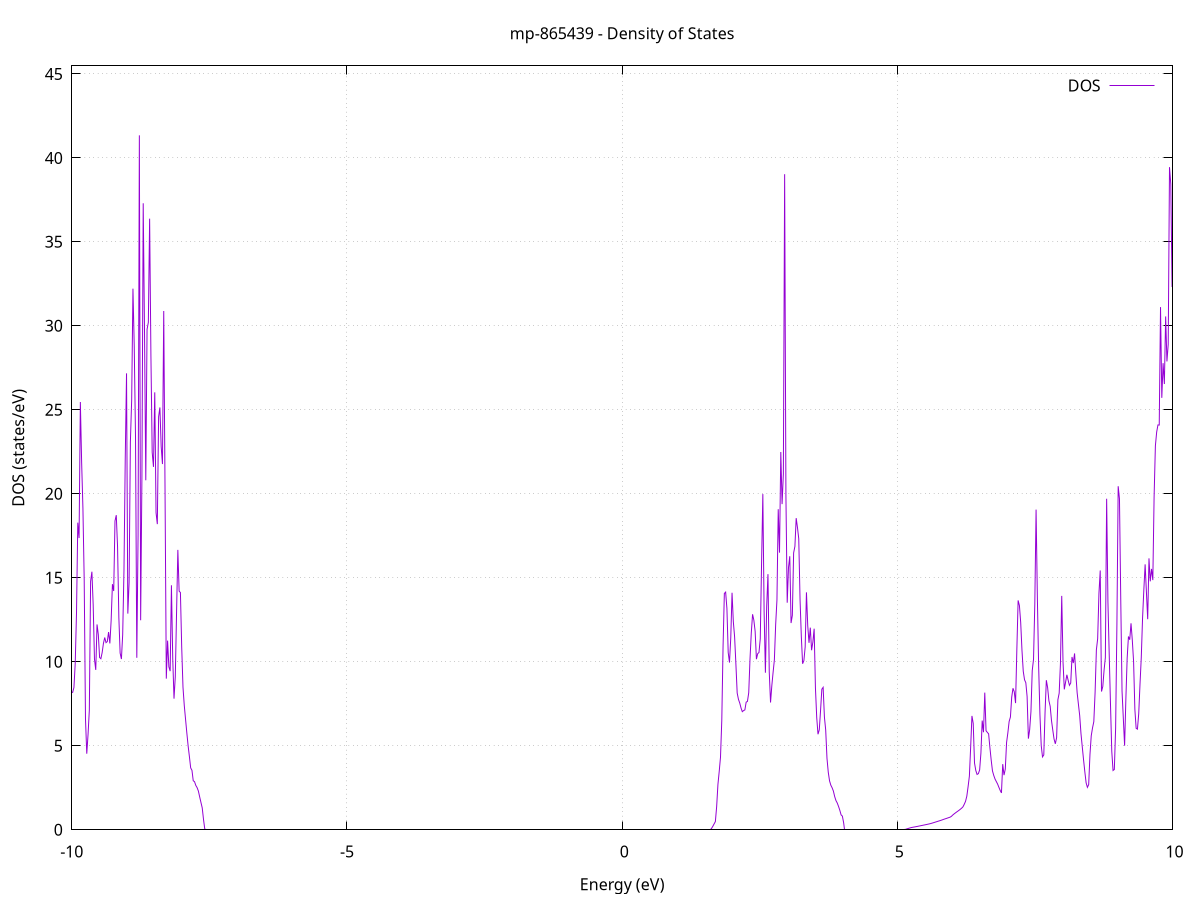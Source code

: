 set title 'mp-865439 - Density of States'
set xlabel 'Energy (eV)'
set ylabel 'DOS (states/eV)'
set grid
set xrange [-10:10]
set yrange [0:45.477]
set xzeroaxis lt -1
set terminal png size 800,600
set output 'mp-865439_dos_gnuplot.png'
plot '-' using 1:2 with lines title 'DOS'
-33.247500 0.000000
-33.224100 0.000000
-33.200800 0.000000
-33.177500 0.000000
-33.154200 0.000000
-33.130900 0.000000
-33.107600 0.000000
-33.084300 0.000000
-33.061000 0.000000
-33.037700 0.000000
-33.014400 0.000000
-32.991000 0.000000
-32.967700 0.000000
-32.944400 0.000000
-32.921100 0.000000
-32.897800 0.000000
-32.874500 0.000000
-32.851200 0.000000
-32.827900 0.000000
-32.804600 0.000000
-32.781300 0.000000
-32.758000 0.000000
-32.734600 0.000000
-32.711300 0.000000
-32.688000 0.000000
-32.664700 0.000000
-32.641400 0.000000
-32.618100 0.000000
-32.594800 0.000000
-32.571500 0.000000
-32.548200 0.000000
-32.524900 0.000000
-32.501500 0.000000
-32.478200 0.000000
-32.454900 0.000000
-32.431600 0.000000
-32.408300 0.000000
-32.385000 0.000000
-32.361700 0.000000
-32.338400 0.000000
-32.315100 0.000000
-32.291800 0.000000
-32.268400 0.000000
-32.245100 0.000000
-32.221800 0.000000
-32.198500 0.000000
-32.175200 0.000000
-32.151900 0.000000
-32.128600 0.000000
-32.105300 0.000000
-32.082000 0.000000
-32.058700 0.000000
-32.035300 0.000000
-32.012000 0.000000
-31.988700 0.000000
-31.965400 0.000000
-31.942100 0.000000
-31.918800 0.000000
-31.895500 0.000000
-31.872200 0.000000
-31.848900 0.000000
-31.825600 0.000000
-31.802200 0.000000
-31.778900 0.000000
-31.755600 0.000000
-31.732300 0.000000
-31.709000 0.000000
-31.685700 0.000000
-31.662400 0.000000
-31.639100 0.000000
-31.615800 0.000000
-31.592500 0.000000
-31.569200 0.000000
-31.545800 0.000000
-31.522500 0.000000
-31.499200 0.000000
-31.475900 0.000000
-31.452600 0.000000
-31.429300 0.000000
-31.406000 0.000000
-31.382700 0.000000
-31.359400 0.000000
-31.336100 0.000000
-31.312700 0.000000
-31.289400 0.000000
-31.266100 0.000000
-31.242800 0.000000
-31.219500 0.000000
-31.196200 0.000000
-31.172900 0.000000
-31.149600 0.000000
-31.126300 1.201400
-31.103000 6.918500
-31.079600 10.680600
-31.056300 14.673900
-31.033000 20.817900
-31.009700 24.695200
-30.986400 26.026100
-30.963100 36.760100
-30.939800 79.615600
-30.916500 98.710500
-30.893200 95.847400
-30.869900 0.000000
-30.846500 0.000000
-30.823200 0.000000
-30.799900 0.000000
-30.776600 0.000000
-30.753300 0.000000
-30.730000 0.000000
-30.706700 0.000000
-30.683400 0.000000
-30.660100 0.000000
-30.636800 0.000000
-30.613500 0.000000
-30.590100 0.000000
-30.566800 0.000000
-30.543500 0.000000
-30.520200 0.000000
-30.496900 0.000000
-30.473600 0.000000
-30.450300 0.000000
-30.427000 0.000000
-30.403700 0.000000
-30.380400 0.000000
-30.357000 0.000000
-30.333700 0.000000
-30.310400 0.000000
-30.287100 0.000000
-30.263800 0.000000
-30.240500 0.000000
-30.217200 0.000000
-30.193900 0.000000
-30.170600 0.000000
-30.147300 0.000000
-30.123900 0.000000
-30.100600 0.000000
-30.077300 0.000000
-30.054000 0.000000
-30.030700 0.000000
-30.007400 0.000000
-29.984100 0.000000
-29.960800 0.000000
-29.937500 0.000000
-29.914200 0.000000
-29.890800 0.000000
-29.867500 0.000000
-29.844200 0.000000
-29.820900 0.000000
-29.797600 0.000000
-29.774300 0.000000
-29.751000 0.000000
-29.727700 0.000000
-29.704400 0.000000
-29.681100 0.000000
-29.657800 0.000000
-29.634400 0.000000
-29.611100 0.000000
-29.587800 0.000000
-29.564500 0.000000
-29.541200 0.000000
-29.517900 0.000000
-29.494600 0.000000
-29.471300 0.000000
-29.448000 0.000000
-29.424700 0.000000
-29.401300 0.000000
-29.378000 0.000000
-29.354700 0.000000
-29.331400 0.000000
-29.308100 0.000000
-29.284800 0.000000
-29.261500 0.000000
-29.238200 0.000000
-29.214900 0.000000
-29.191600 0.000000
-29.168200 0.000000
-29.144900 0.000000
-29.121600 0.000000
-29.098300 0.000000
-29.075000 0.000000
-29.051700 0.000000
-29.028400 0.000000
-29.005100 0.000000
-28.981800 0.000000
-28.958500 0.000000
-28.935100 0.000000
-28.911800 0.000000
-28.888500 0.000000
-28.865200 0.000000
-28.841900 0.000000
-28.818600 0.000000
-28.795300 0.000000
-28.772000 0.000000
-28.748700 0.000000
-28.725400 0.000000
-28.702000 0.000000
-28.678700 0.000000
-28.655400 0.000000
-28.632100 0.000000
-28.608800 0.000000
-28.585500 0.000000
-28.562200 0.000000
-28.538900 0.000000
-28.515600 0.000000
-28.492300 0.000000
-28.469000 0.000000
-28.445600 0.000000
-28.422300 0.000000
-28.399000 0.000000
-28.375700 0.000000
-28.352400 0.000000
-28.329100 0.000000
-28.305800 0.000000
-28.282500 0.000000
-28.259200 0.000000
-28.235900 0.000000
-28.212500 0.000000
-28.189200 0.000000
-28.165900 0.000000
-28.142600 0.000000
-28.119300 0.000000
-28.096000 0.000000
-28.072700 0.000000
-28.049400 0.000000
-28.026100 0.000000
-28.002800 0.000000
-27.979400 0.000000
-27.956100 0.000000
-27.932800 0.000000
-27.909500 0.000000
-27.886200 0.000000
-27.862900 0.000000
-27.839600 0.000000
-27.816300 0.000000
-27.793000 0.000000
-27.769700 0.000000
-27.746300 0.000000
-27.723000 0.000000
-27.699700 0.000000
-27.676400 0.000000
-27.653100 0.000000
-27.629800 0.000000
-27.606500 0.000000
-27.583200 0.000000
-27.559900 0.000000
-27.536600 0.000000
-27.513300 0.000000
-27.489900 0.000000
-27.466600 0.000000
-27.443300 0.000000
-27.420000 0.000000
-27.396700 0.000000
-27.373400 0.000000
-27.350100 0.000000
-27.326800 0.000000
-27.303500 0.000000
-27.280200 0.000000
-27.256800 0.000000
-27.233500 0.000000
-27.210200 0.000000
-27.186900 0.000000
-27.163600 0.000000
-27.140300 0.000000
-27.117000 0.000000
-27.093700 0.000000
-27.070400 0.000000
-27.047100 0.000000
-27.023700 0.000000
-27.000400 0.000000
-26.977100 0.000000
-26.953800 0.000000
-26.930500 0.000000
-26.907200 0.000000
-26.883900 0.000000
-26.860600 0.000000
-26.837300 0.000000
-26.814000 0.000000
-26.790600 0.000000
-26.767300 0.000000
-26.744000 0.000000
-26.720700 0.000000
-26.697400 0.000000
-26.674100 0.000000
-26.650800 0.000000
-26.627500 0.000000
-26.604200 0.000000
-26.580900 0.000000
-26.557500 0.000000
-26.534200 0.000000
-26.510900 0.000000
-26.487600 0.000000
-26.464300 0.000000
-26.441000 0.000000
-26.417700 0.000000
-26.394400 0.000000
-26.371100 0.000000
-26.347800 0.000000
-26.324500 0.000000
-26.301100 0.000000
-26.277800 0.000000
-26.254500 0.000000
-26.231200 0.000000
-26.207900 0.000000
-26.184600 0.000000
-26.161300 0.000000
-26.138000 0.000000
-26.114700 0.000000
-26.091400 0.000000
-26.068000 0.000000
-26.044700 0.000000
-26.021400 0.000000
-25.998100 0.000000
-25.974800 0.000000
-25.951500 0.000000
-25.928200 0.000000
-25.904900 0.000000
-25.881600 0.000000
-25.858300 0.000000
-25.834900 0.000000
-25.811600 0.000000
-25.788300 0.000000
-25.765000 0.000000
-25.741700 0.000000
-25.718400 0.000000
-25.695100 0.000000
-25.671800 0.000000
-25.648500 0.000000
-25.625200 0.000000
-25.601800 0.000000
-25.578500 0.000000
-25.555200 0.000000
-25.531900 0.000000
-25.508600 0.000000
-25.485300 0.000000
-25.462000 0.000000
-25.438700 0.000000
-25.415400 0.000000
-25.392100 0.000000
-25.368800 0.000000
-25.345400 0.000000
-25.322100 0.000000
-25.298800 0.000000
-25.275500 0.000000
-25.252200 0.000000
-25.228900 0.000000
-25.205600 0.000000
-25.182300 0.000000
-25.159000 0.000000
-25.135700 0.000000
-25.112300 0.000000
-25.089000 0.000000
-25.065700 0.000000
-25.042400 0.000000
-25.019100 0.000000
-24.995800 0.000000
-24.972500 0.000000
-24.949200 0.000000
-24.925900 0.000000
-24.902600 0.000000
-24.879200 0.000000
-24.855900 0.000000
-24.832600 0.000000
-24.809300 0.000000
-24.786000 0.000000
-24.762700 0.000000
-24.739400 0.000000
-24.716100 0.000000
-24.692800 0.000000
-24.669500 0.000000
-24.646100 0.000000
-24.622800 0.000000
-24.599500 0.000000
-24.576200 0.000000
-24.552900 0.000000
-24.529600 0.000000
-24.506300 0.000000
-24.483000 0.000000
-24.459700 0.000000
-24.436400 0.000000
-24.413100 0.000000
-24.389700 0.000000
-24.366400 0.000000
-24.343100 0.000000
-24.319800 0.000000
-24.296500 0.000000
-24.273200 0.000000
-24.249900 0.000000
-24.226600 0.000000
-24.203300 0.000000
-24.180000 0.000000
-24.156600 0.000000
-24.133300 0.000000
-24.110000 0.000000
-24.086700 0.000000
-24.063400 0.000000
-24.040100 0.000000
-24.016800 0.000000
-23.993500 0.000000
-23.970200 0.000000
-23.946900 0.000000
-23.923500 0.000000
-23.900200 0.000000
-23.876900 0.000000
-23.853600 0.000000
-23.830300 0.000000
-23.807000 0.000000
-23.783700 0.000000
-23.760400 0.000000
-23.737100 0.000000
-23.713800 0.000000
-23.690400 0.000000
-23.667100 0.000000
-23.643800 0.000000
-23.620500 0.000000
-23.597200 0.000000
-23.573900 0.000000
-23.550600 0.000000
-23.527300 0.000000
-23.504000 0.000000
-23.480700 0.000000
-23.457300 0.000000
-23.434000 0.000000
-23.410700 0.000000
-23.387400 0.000000
-23.364100 0.000000
-23.340800 0.000000
-23.317500 0.000000
-23.294200 0.000000
-23.270900 0.000000
-23.247600 0.000000
-23.224300 0.000000
-23.200900 0.000000
-23.177600 0.000000
-23.154300 0.000000
-23.131000 0.000000
-23.107700 0.000000
-23.084400 0.000000
-23.061100 0.000000
-23.037800 0.000000
-23.014500 0.000000
-22.991200 0.000000
-22.967800 0.000000
-22.944500 0.000000
-22.921200 0.000000
-22.897900 0.000000
-22.874600 0.000000
-22.851300 0.000000
-22.828000 0.000000
-22.804700 0.000000
-22.781400 0.000000
-22.758100 0.000000
-22.734700 0.000000
-22.711400 0.000000
-22.688100 0.000000
-22.664800 0.000000
-22.641500 0.000000
-22.618200 0.000000
-22.594900 0.000000
-22.571600 0.000000
-22.548300 0.000000
-22.525000 0.000000
-22.501600 0.000000
-22.478300 0.000000
-22.455000 0.000000
-22.431700 0.000000
-22.408400 0.000000
-22.385100 0.000000
-22.361800 0.000000
-22.338500 0.000000
-22.315200 0.000000
-22.291900 0.000000
-22.268600 0.000000
-22.245200 0.000000
-22.221900 0.000000
-22.198600 0.000000
-22.175300 0.000000
-22.152000 0.000000
-22.128700 0.000000
-22.105400 0.000000
-22.082100 0.000000
-22.058800 0.000000
-22.035500 0.000000
-22.012100 0.000000
-21.988800 0.000000
-21.965500 0.000000
-21.942200 0.000000
-21.918900 0.000000
-21.895600 0.000000
-21.872300 0.000000
-21.849000 0.000000
-21.825700 0.000000
-21.802400 0.000000
-21.779000 0.000000
-21.755700 0.000000
-21.732400 0.000000
-21.709100 0.000000
-21.685800 0.000000
-21.662500 0.000000
-21.639200 0.000000
-21.615900 0.000000
-21.592600 0.000000
-21.569300 0.000000
-21.545900 0.000000
-21.522600 0.000000
-21.499300 0.000000
-21.476000 0.000000
-21.452700 0.000000
-21.429400 0.000000
-21.406100 0.000000
-21.382800 0.000000
-21.359500 0.000000
-21.336200 0.000000
-21.312800 0.000000
-21.289500 0.000000
-21.266200 0.000000
-21.242900 0.000000
-21.219600 0.000000
-21.196300 0.000000
-21.173000 0.000000
-21.149700 0.000000
-21.126400 0.000000
-21.103100 0.000000
-21.079800 0.000000
-21.056400 0.000000
-21.033100 0.000000
-21.009800 0.000000
-20.986500 0.000000
-20.963200 0.000000
-20.939900 0.000000
-20.916600 0.000000
-20.893300 0.000000
-20.870000 0.000000
-20.846700 0.000000
-20.823300 0.000000
-20.800000 0.000000
-20.776700 0.000000
-20.753400 0.000000
-20.730100 0.000000
-20.706800 0.000000
-20.683500 0.000000
-20.660200 0.000000
-20.636900 0.000000
-20.613600 0.000000
-20.590200 0.000000
-20.566900 0.000000
-20.543600 0.000000
-20.520300 0.000000
-20.497000 0.000000
-20.473700 0.000000
-20.450400 0.000000
-20.427100 0.000000
-20.403800 0.000000
-20.380500 0.000000
-20.357100 0.000000
-20.333800 0.000000
-20.310500 0.000000
-20.287200 0.000000
-20.263900 0.000000
-20.240600 0.000000
-20.217300 0.000000
-20.194000 0.000000
-20.170700 0.000000
-20.147400 0.000000
-20.124100 0.000000
-20.100700 0.000000
-20.077400 0.000000
-20.054100 0.000000
-20.030800 0.000000
-20.007500 0.000000
-19.984200 0.000000
-19.960900 0.000000
-19.937600 0.000000
-19.914300 0.000000
-19.891000 0.000000
-19.867600 0.000000
-19.844300 0.000000
-19.821000 0.000000
-19.797700 0.000000
-19.774400 0.000000
-19.751100 0.000000
-19.727800 0.000000
-19.704500 0.000000
-19.681200 0.000000
-19.657900 0.000000
-19.634500 0.000000
-19.611200 0.000000
-19.587900 0.000000
-19.564600 0.000000
-19.541300 0.000000
-19.518000 0.000000
-19.494700 0.000000
-19.471400 0.000000
-19.448100 0.000000
-19.424800 0.000000
-19.401400 0.000000
-19.378100 0.000000
-19.354800 0.000000
-19.331500 0.000000
-19.308200 0.000000
-19.284900 0.000000
-19.261600 0.000000
-19.238300 0.000000
-19.215000 0.000000
-19.191700 0.000000
-19.168400 0.000000
-19.145000 0.000000
-19.121700 0.000000
-19.098400 0.000000
-19.075100 0.000000
-19.051800 0.000000
-19.028500 0.000000
-19.005200 0.000000
-18.981900 0.000000
-18.958600 0.000000
-18.935300 0.000000
-18.911900 0.000000
-18.888600 0.000000
-18.865300 0.000000
-18.842000 0.000000
-18.818700 0.000000
-18.795400 0.000000
-18.772100 0.000000
-18.748800 0.000000
-18.725500 0.000000
-18.702200 0.000000
-18.678800 0.000000
-18.655500 0.000000
-18.632200 0.000000
-18.608900 0.000000
-18.585600 0.000000
-18.562300 0.000000
-18.539000 0.000000
-18.515700 0.000000
-18.492400 0.000000
-18.469100 0.000000
-18.445700 0.000000
-18.422400 0.000000
-18.399100 0.000000
-18.375800 0.000000
-18.352500 0.000000
-18.329200 0.000000
-18.305900 0.000000
-18.282600 0.000000
-18.259300 0.000000
-18.236000 0.000000
-18.212600 0.000000
-18.189300 0.000000
-18.166000 0.000000
-18.142700 0.000000
-18.119400 0.000000
-18.096100 0.000000
-18.072800 0.000000
-18.049500 0.000000
-18.026200 0.000000
-18.002900 0.000000
-17.979600 0.000000
-17.956200 0.000000
-17.932900 0.000000
-17.909600 0.000000
-17.886300 0.000000
-17.863000 0.000000
-17.839700 0.000000
-17.816400 0.000000
-17.793100 0.000000
-17.769800 0.000000
-17.746500 0.000000
-17.723100 0.000000
-17.699800 0.000000
-17.676500 0.000000
-17.653200 0.000000
-17.629900 0.000000
-17.606600 0.000000
-17.583300 0.000000
-17.560000 0.000000
-17.536700 0.000000
-17.513400 0.000000
-17.490000 0.000000
-17.466700 0.000000
-17.443400 0.000000
-17.420100 0.000000
-17.396800 0.000000
-17.373500 0.000000
-17.350200 0.000000
-17.326900 0.000000
-17.303600 0.000000
-17.280300 0.000000
-17.256900 0.000000
-17.233600 0.000000
-17.210300 0.000000
-17.187000 0.000000
-17.163700 0.000000
-17.140400 0.000000
-17.117100 0.000000
-17.093800 0.000000
-17.070500 0.000000
-17.047200 0.000000
-17.023900 0.000000
-17.000500 0.000000
-16.977200 0.000000
-16.953900 0.000000
-16.930600 0.000000
-16.907300 0.000000
-16.884000 0.000000
-16.860700 0.000000
-16.837400 0.000000
-16.814100 0.000000
-16.790800 0.000000
-16.767400 0.000000
-16.744100 0.000000
-16.720800 0.000000
-16.697500 0.000000
-16.674200 0.000000
-16.650900 0.000000
-16.627600 0.000000
-16.604300 0.000000
-16.581000 0.000000
-16.557700 0.000000
-16.534300 0.000000
-16.511000 0.000000
-16.487700 0.000000
-16.464400 0.000000
-16.441100 0.000000
-16.417800 0.000000
-16.394500 0.000000
-16.371200 0.000000
-16.347900 0.000000
-16.324600 0.000000
-16.301200 0.000000
-16.277900 0.000000
-16.254600 0.000000
-16.231300 0.000000
-16.208000 0.000000
-16.184700 0.000000
-16.161400 0.000000
-16.138100 0.000000
-16.114800 0.000000
-16.091500 0.000000
-16.068200 0.000000
-16.044800 0.000000
-16.021500 0.000000
-15.998200 0.000000
-15.974900 0.000000
-15.951600 0.000000
-15.928300 0.000000
-15.905000 0.000000
-15.881700 0.000000
-15.858400 0.000000
-15.835100 0.000000
-15.811700 0.000000
-15.788400 0.000000
-15.765100 0.000000
-15.741800 0.000000
-15.718500 0.000000
-15.695200 0.000000
-15.671900 0.000000
-15.648600 0.000000
-15.625300 0.000000
-15.602000 0.000000
-15.578600 0.000000
-15.555300 0.000000
-15.532000 0.000000
-15.508700 0.000000
-15.485400 0.000000
-15.462100 0.000000
-15.438800 0.000000
-15.415500 0.000000
-15.392200 0.000000
-15.368900 0.000000
-15.345500 0.000000
-15.322200 0.000000
-15.298900 0.000000
-15.275600 0.000000
-15.252300 0.000000
-15.229000 0.000000
-15.205700 0.000000
-15.182400 0.000000
-15.159100 0.000000
-15.135800 0.000000
-15.112400 0.000000
-15.089100 0.000000
-15.065800 0.000000
-15.042500 0.000000
-15.019200 0.000000
-14.995900 0.000000
-14.972600 0.000000
-14.949300 0.000000
-14.926000 0.000000
-14.902700 0.000000
-14.879400 0.000000
-14.856000 0.000000
-14.832700 0.000000
-14.809400 0.000000
-14.786100 0.000000
-14.762800 0.000000
-14.739500 0.000000
-14.716200 0.000000
-14.692900 0.000000
-14.669600 0.000000
-14.646300 0.000000
-14.622900 0.000000
-14.599600 0.000000
-14.576300 0.000000
-14.553000 0.000000
-14.529700 0.000000
-14.506400 0.000000
-14.483100 0.000000
-14.459800 0.000000
-14.436500 0.000000
-14.413200 0.000000
-14.389800 0.000000
-14.366500 0.000000
-14.343200 0.000000
-14.319900 0.000000
-14.296600 0.000000
-14.273300 0.000000
-14.250000 0.000000
-14.226700 0.000000
-14.203400 0.000000
-14.180100 0.000000
-14.156700 0.000000
-14.133400 0.000000
-14.110100 0.000000
-14.086800 0.000000
-14.063500 0.000000
-14.040200 0.000000
-14.016900 0.000000
-13.993600 0.000000
-13.970300 0.000000
-13.947000 0.000000
-13.923700 0.000000
-13.900300 0.000000
-13.877000 0.000000
-13.853700 0.000000
-13.830400 0.000000
-13.807100 0.000000
-13.783800 0.000000
-13.760500 0.000000
-13.737200 0.000000
-13.713900 0.000000
-13.690600 0.000000
-13.667200 0.000000
-13.643900 0.000000
-13.620600 0.000000
-13.597300 0.000000
-13.574000 0.000000
-13.550700 0.000000
-13.527400 0.000000
-13.504100 0.000000
-13.480800 0.000000
-13.457500 0.000000
-13.434100 0.000000
-13.410800 0.000000
-13.387500 0.000000
-13.364200 0.000000
-13.340900 0.000000
-13.317600 0.000000
-13.294300 0.000000
-13.271000 0.000000
-13.247700 0.000000
-13.224400 0.000000
-13.201000 0.000000
-13.177700 0.000000
-13.154400 0.000000
-13.131100 0.000000
-13.107800 0.000000
-13.084500 0.000000
-13.061200 0.000000
-13.037900 0.000000
-13.014600 0.027600
-12.991300 1.057000
-12.967900 1.525800
-12.944600 2.022100
-12.921300 2.496300
-12.898000 2.927800
-12.874700 3.363200
-12.851400 3.927100
-12.828100 4.604000
-12.804800 6.208600
-12.781500 7.577300
-12.758200 7.260400
-12.734900 6.792500
-12.711500 6.864000
-12.688200 8.454400
-12.664900 10.018500
-12.641600 11.125400
-12.618300 10.354000
-12.595000 10.198200
-12.571700 10.438400
-12.548400 9.880000
-12.525100 13.487200
-12.501800 15.261500
-12.478400 7.449700
-12.455100 5.591600
-12.431800 7.596000
-12.408500 13.908200
-12.385200 13.249400
-12.361900 11.409600
-12.338600 9.879300
-12.315300 9.025400
-12.292000 8.146100
-12.268700 8.751300
-12.245300 7.109700
-12.222000 6.472000
-12.198700 6.127500
-12.175400 5.946700
-12.152100 6.068100
-12.128800 4.233000
-12.105500 4.156000
-12.082200 4.125300
-12.058900 4.372100
-12.035600 3.808500
-12.012200 3.455900
-11.988900 3.245100
-11.965600 3.259300
-11.942300 2.684500
-11.919000 2.514100
-11.895700 2.384500
-11.872400 2.234800
-11.849100 2.064800
-11.825800 1.902700
-11.802500 1.769400
-11.779200 1.648500
-11.755800 1.532900
-11.732500 1.413600
-11.709200 1.295000
-11.685900 1.178700
-11.662600 1.064700
-11.639300 0.953000
-11.616000 1.049700
-11.592700 0.844600
-11.569400 0.470800
-11.546100 0.138700
-11.522700 0.000000
-11.499400 0.000000
-11.476100 0.000000
-11.452800 0.000000
-11.429500 0.000000
-11.406200 0.000000
-11.382900 0.000000
-11.359600 0.000000
-11.336300 0.000000
-11.313000 0.000000
-11.289600 0.000000
-11.266300 0.000000
-11.243000 0.000000
-11.219700 0.000000
-11.196400 0.000000
-11.173100 0.000000
-11.149800 0.000000
-11.126500 0.000000
-11.103200 0.000000
-11.079900 0.000000
-11.056500 0.000000
-11.033200 0.000000
-11.009900 0.000000
-10.986600 0.000000
-10.963300 0.000000
-10.940000 0.000000
-10.916700 0.000000
-10.893400 0.000000
-10.870100 0.000000
-10.846800 0.000000
-10.823500 0.000000
-10.800100 0.000000
-10.776800 0.000000
-10.753500 0.000000
-10.730200 0.000000
-10.706900 0.000000
-10.683600 0.000000
-10.660300 0.000000
-10.637000 0.000000
-10.613700 0.000000
-10.590400 0.000000
-10.567000 0.000000
-10.543700 0.000000
-10.520400 0.000000
-10.497100 0.000000
-10.473800 0.000000
-10.450500 0.000000
-10.427200 0.000000
-10.403900 0.000000
-10.380600 0.000000
-10.357300 0.000000
-10.333900 0.000000
-10.310600 0.000000
-10.287300 0.000000
-10.264000 0.000000
-10.240700 0.000000
-10.217400 0.000000
-10.194100 0.000000
-10.170800 0.000000
-10.147500 0.000000
-10.124200 0.000000
-10.100800 0.364700
-10.077500 1.457000
-10.054200 3.530900
-10.030900 5.988400
-10.007600 8.203500
-9.984300 8.175600
-9.961000 8.471500
-9.937700 9.901800
-9.914400 12.898200
-9.891100 18.283800
-9.867700 17.367400
-9.844400 25.466900
-9.821100 21.866800
-9.797800 19.140300
-9.774500 14.872800
-9.751200 6.594300
-9.727900 4.530000
-9.704600 5.675100
-9.681300 7.123500
-9.658000 14.787800
-9.634700 15.362900
-9.611300 13.395800
-9.588000 10.164300
-9.564700 9.517200
-9.541400 12.224100
-9.518100 11.618300
-9.494800 10.255400
-9.471500 10.183300
-9.448200 10.552800
-9.424900 11.097800
-9.401600 11.445100
-9.378200 11.140200
-9.354900 11.203500
-9.331600 11.772000
-9.308300 11.092700
-9.285000 12.460000
-9.261700 14.621900
-9.238400 14.214600
-9.215100 18.384800
-9.191800 18.729600
-9.168500 16.852800
-9.145100 12.652300
-9.121800 10.521300
-9.098500 10.163600
-9.075200 11.613400
-9.051900 15.431700
-9.028600 22.120700
-9.005300 27.171800
-8.982000 12.868300
-8.958700 14.729700
-8.935400 23.082400
-8.912000 25.593200
-8.888700 32.215000
-8.865400 28.806500
-8.842100 23.359700
-8.818800 10.238200
-8.795500 17.556400
-8.772200 41.342400
-8.748900 12.473800
-8.725600 21.059100
-8.702300 37.297800
-8.679000 29.796500
-8.655600 20.806200
-8.632300 29.796100
-8.609000 30.204300
-8.585700 36.382400
-8.562400 28.249900
-8.539100 22.466600
-8.515800 21.604400
-8.492500 26.041300
-8.469200 18.877600
-8.445900 18.196200
-8.422500 24.589600
-8.399200 25.141200
-8.375900 22.813100
-8.352600 21.773500
-8.329300 30.882000
-8.306000 20.343700
-8.282700 8.996600
-8.259400 11.259300
-8.236100 9.702800
-8.212800 9.445100
-8.189400 14.554300
-8.166100 10.227900
-8.142800 7.804700
-8.119500 9.107800
-8.096200 12.951500
-8.072900 16.661300
-8.049600 14.205900
-8.026300 14.125400
-8.003000 10.882100
-7.979700 8.488900
-7.956300 7.403600
-7.933000 6.577300
-7.909700 5.766500
-7.886400 4.999500
-7.863100 4.360600
-7.839800 3.684900
-7.816500 3.539000
-7.793200 2.918800
-7.769900 2.863600
-7.746600 2.641300
-7.723300 2.509700
-7.699900 2.306400
-7.676600 1.959800
-7.653300 1.629400
-7.630000 1.301600
-7.606700 0.616900
-7.583400 0.032600
-7.560100 0.000000
-7.536800 0.000000
-7.513500 0.000000
-7.490200 0.000000
-7.466800 0.000000
-7.443500 0.000000
-7.420200 0.000000
-7.396900 0.000000
-7.373600 0.000000
-7.350300 0.000000
-7.327000 0.000000
-7.303700 0.000000
-7.280400 0.000000
-7.257100 0.000000
-7.233700 0.000000
-7.210400 0.000000
-7.187100 0.000000
-7.163800 0.000000
-7.140500 0.000000
-7.117200 0.000000
-7.093900 0.000000
-7.070600 0.000000
-7.047300 0.000000
-7.024000 0.000000
-7.000600 0.000000
-6.977300 0.000000
-6.954000 0.000000
-6.930700 0.000000
-6.907400 0.000000
-6.884100 0.000000
-6.860800 0.000000
-6.837500 0.000000
-6.814200 0.000000
-6.790900 0.000000
-6.767500 0.000000
-6.744200 0.000000
-6.720900 0.000000
-6.697600 0.000000
-6.674300 0.000000
-6.651000 0.000000
-6.627700 0.000000
-6.604400 0.000000
-6.581100 0.000000
-6.557800 0.000000
-6.534500 0.000000
-6.511100 0.000000
-6.487800 0.000000
-6.464500 0.000000
-6.441200 0.000000
-6.417900 0.000000
-6.394600 0.000000
-6.371300 0.000000
-6.348000 0.000000
-6.324700 0.000000
-6.301400 0.000000
-6.278000 0.000000
-6.254700 0.000000
-6.231400 0.000000
-6.208100 0.000000
-6.184800 0.000000
-6.161500 0.000000
-6.138200 0.000000
-6.114900 0.000000
-6.091600 0.000000
-6.068300 0.000000
-6.044900 0.000000
-6.021600 0.000000
-5.998300 0.000000
-5.975000 0.000000
-5.951700 0.000000
-5.928400 0.000000
-5.905100 0.000000
-5.881800 0.000000
-5.858500 0.000000
-5.835200 0.000000
-5.811800 0.000000
-5.788500 0.000000
-5.765200 0.000000
-5.741900 0.000000
-5.718600 0.000000
-5.695300 0.000000
-5.672000 0.000000
-5.648700 0.000000
-5.625400 0.000000
-5.602100 0.000000
-5.578800 0.000000
-5.555400 0.000000
-5.532100 0.000000
-5.508800 0.000000
-5.485500 0.000000
-5.462200 0.000000
-5.438900 0.000000
-5.415600 0.000000
-5.392300 0.000000
-5.369000 0.000000
-5.345700 0.000000
-5.322300 0.000000
-5.299000 0.000000
-5.275700 0.000000
-5.252400 0.000000
-5.229100 0.000000
-5.205800 0.000000
-5.182500 0.000000
-5.159200 0.000000
-5.135900 0.000000
-5.112600 0.000000
-5.089200 0.000000
-5.065900 0.000000
-5.042600 0.000000
-5.019300 0.000000
-4.996000 0.000000
-4.972700 0.000000
-4.949400 0.000000
-4.926100 0.000000
-4.902800 0.000000
-4.879500 0.000000
-4.856100 0.000000
-4.832800 0.000000
-4.809500 0.000000
-4.786200 0.000000
-4.762900 0.000000
-4.739600 0.000000
-4.716300 0.000000
-4.693000 0.000000
-4.669700 0.000000
-4.646400 0.000000
-4.623000 0.000000
-4.599700 0.000000
-4.576400 0.000000
-4.553100 0.000000
-4.529800 0.000000
-4.506500 0.000000
-4.483200 0.000000
-4.459900 0.000000
-4.436600 0.000000
-4.413300 0.000000
-4.390000 0.000000
-4.366600 0.000000
-4.343300 0.000000
-4.320000 0.000000
-4.296700 0.000000
-4.273400 0.000000
-4.250100 0.000000
-4.226800 0.000000
-4.203500 0.000000
-4.180200 0.000000
-4.156900 0.000000
-4.133500 0.000000
-4.110200 0.000000
-4.086900 0.000000
-4.063600 0.000000
-4.040300 0.000000
-4.017000 0.000000
-3.993700 0.000000
-3.970400 0.000000
-3.947100 0.000000
-3.923800 0.000000
-3.900400 0.000000
-3.877100 0.000000
-3.853800 0.000000
-3.830500 0.000000
-3.807200 0.000000
-3.783900 0.000000
-3.760600 0.000000
-3.737300 0.000000
-3.714000 0.000000
-3.690700 0.000000
-3.667300 0.000000
-3.644000 0.000000
-3.620700 0.000000
-3.597400 0.000000
-3.574100 0.000000
-3.550800 0.000000
-3.527500 0.000000
-3.504200 0.000000
-3.480900 0.000000
-3.457600 0.000000
-3.434300 0.000000
-3.410900 0.000000
-3.387600 0.000000
-3.364300 0.000000
-3.341000 0.000000
-3.317700 0.000000
-3.294400 0.000000
-3.271100 0.000000
-3.247800 0.000000
-3.224500 0.000000
-3.201200 0.000000
-3.177800 0.000000
-3.154500 0.000000
-3.131200 0.000000
-3.107900 0.000000
-3.084600 0.000000
-3.061300 0.000000
-3.038000 0.000000
-3.014700 0.000000
-2.991400 0.000000
-2.968100 0.000000
-2.944700 0.000000
-2.921400 0.000000
-2.898100 0.000000
-2.874800 0.000000
-2.851500 0.000000
-2.828200 0.000000
-2.804900 0.000000
-2.781600 0.000000
-2.758300 0.000000
-2.735000 0.000000
-2.711600 0.000000
-2.688300 0.000000
-2.665000 0.000000
-2.641700 0.000000
-2.618400 0.000000
-2.595100 0.000000
-2.571800 0.000000
-2.548500 0.000000
-2.525200 0.000000
-2.501900 0.000000
-2.478600 0.000000
-2.455200 0.000000
-2.431900 0.000000
-2.408600 0.000000
-2.385300 0.000000
-2.362000 0.000000
-2.338700 0.000000
-2.315400 0.000000
-2.292100 0.000000
-2.268800 0.000000
-2.245500 0.000000
-2.222100 0.000000
-2.198800 0.000000
-2.175500 0.000000
-2.152200 0.000000
-2.128900 0.000000
-2.105600 0.000000
-2.082300 0.000000
-2.059000 0.000000
-2.035700 0.000000
-2.012400 0.000000
-1.989000 0.000000
-1.965700 0.000000
-1.942400 0.000000
-1.919100 0.000000
-1.895800 0.000000
-1.872500 0.000000
-1.849200 0.000000
-1.825900 0.000000
-1.802600 0.000000
-1.779300 0.000000
-1.755900 0.000000
-1.732600 0.000000
-1.709300 0.000000
-1.686000 0.000000
-1.662700 0.000000
-1.639400 0.000000
-1.616100 0.000000
-1.592800 0.000000
-1.569500 0.000000
-1.546200 0.000000
-1.522800 0.000000
-1.499500 0.000000
-1.476200 0.000000
-1.452900 0.000000
-1.429600 0.000000
-1.406300 0.000000
-1.383000 0.000000
-1.359700 0.000000
-1.336400 0.000000
-1.313100 0.000000
-1.289800 0.000000
-1.266400 0.000000
-1.243100 0.000000
-1.219800 0.000000
-1.196500 0.000000
-1.173200 0.000000
-1.149900 0.000000
-1.126600 0.000000
-1.103300 0.000000
-1.080000 0.000000
-1.056700 0.000000
-1.033300 0.000000
-1.010000 0.000000
-0.986700 0.000000
-0.963400 0.000000
-0.940100 0.000000
-0.916800 0.000000
-0.893500 0.000000
-0.870200 0.000000
-0.846900 0.000000
-0.823600 0.000000
-0.800200 0.000000
-0.776900 0.000000
-0.753600 0.000000
-0.730300 0.000000
-0.707000 0.000000
-0.683700 0.000000
-0.660400 0.000000
-0.637100 0.000000
-0.613800 0.000000
-0.590500 0.000000
-0.567100 0.000000
-0.543800 0.000000
-0.520500 0.000000
-0.497200 0.000000
-0.473900 0.000000
-0.450600 0.000000
-0.427300 0.000000
-0.404000 0.000000
-0.380700 0.000000
-0.357400 0.000000
-0.334100 0.000000
-0.310700 0.000000
-0.287400 0.000000
-0.264100 0.000000
-0.240800 0.000000
-0.217500 0.000000
-0.194200 0.000000
-0.170900 0.000000
-0.147600 0.000000
-0.124300 0.000000
-0.101000 0.000000
-0.077600 0.000000
-0.054300 0.000000
-0.031000 0.000000
-0.007700 0.000000
0.015600 0.000000
0.038900 0.000000
0.062200 0.000000
0.085500 0.000000
0.108800 0.000000
0.132100 0.000000
0.155500 0.000000
0.178800 0.000000
0.202100 0.000000
0.225400 0.000000
0.248700 0.000000
0.272000 0.000000
0.295300 0.000000
0.318600 0.000000
0.341900 0.000000
0.365200 0.000000
0.388600 0.000000
0.411900 0.000000
0.435200 0.000000
0.458500 0.000000
0.481800 0.000000
0.505100 0.000000
0.528400 0.000000
0.551700 0.000000
0.575000 0.000000
0.598300 0.000000
0.621700 0.000000
0.645000 0.000000
0.668300 0.000000
0.691600 0.000000
0.714900 0.000000
0.738200 0.000000
0.761500 0.000000
0.784800 0.000000
0.808100 0.000000
0.831400 0.000000
0.854700 0.000000
0.878100 0.000000
0.901400 0.000000
0.924700 0.000000
0.948000 0.000000
0.971300 0.000000
0.994600 0.000000
1.017900 0.000000
1.041200 0.000000
1.064500 0.000000
1.087800 0.000000
1.111200 0.000000
1.134500 0.000000
1.157800 0.000000
1.181100 0.000000
1.204400 0.000000
1.227700 0.000000
1.251000 0.000000
1.274300 0.000000
1.297600 0.000000
1.320900 0.000000
1.344300 0.000000
1.367600 0.000000
1.390900 0.000000
1.414200 0.000000
1.437500 0.000000
1.460800 0.000000
1.484100 0.000000
1.507400 0.000000
1.530700 0.000000
1.554000 0.000000
1.577400 0.000000
1.600700 0.000000
1.624000 0.080100
1.647300 0.204800
1.670600 0.348200
1.693900 0.487200
1.717200 1.378300
1.740500 2.701000
1.763800 3.473600
1.787100 4.320000
1.810400 6.508700
1.833800 10.936500
1.857100 14.070700
1.880400 14.149000
1.903700 13.173100
1.927000 10.556400
1.950300 9.954000
1.973600 11.430800
1.996900 14.111700
2.020200 12.390600
2.043500 11.482800
2.066900 9.860200
2.090200 8.142600
2.113500 7.762300
2.136800 7.544900
2.160100 7.251000
2.183400 7.031500
2.206700 7.095100
2.230000 7.136500
2.253300 7.597600
2.276600 7.641600
2.300000 8.157700
2.323300 10.166000
2.346600 11.717600
2.369900 12.829900
2.393200 12.474600
2.416500 11.814100
2.439800 10.157200
2.463100 10.483100
2.486400 10.554700
2.509700 11.370800
2.533100 15.804100
2.556400 19.984700
2.579700 12.971200
2.603000 9.349600
2.626300 13.305200
2.649600 15.217100
2.672900 9.402800
2.696200 7.576800
2.719500 8.571800
2.742800 9.371700
2.766100 10.114500
2.789500 12.223300
2.812800 13.678200
2.836100 19.083400
2.859400 16.496500
2.882700 22.487800
2.906000 19.386900
2.929300 21.171400
2.952600 39.029200
2.975900 19.885400
2.999200 13.515700
3.022600 15.609000
3.045900 16.284100
3.069200 12.307800
3.092500 12.762600
3.115800 16.484700
3.139100 16.869200
3.162400 18.552900
3.185700 17.992100
3.209000 17.326800
3.232300 13.733500
3.255700 11.508300
3.279000 9.885500
3.302300 10.069600
3.325600 10.885600
3.348900 14.136100
3.372200 12.150000
3.395500 11.131500
3.418800 12.032000
3.442100 10.688300
3.465400 11.170300
3.488800 11.971600
3.512100 8.452000
3.535400 6.685000
3.558700 5.687500
3.582000 5.950600
3.605300 7.108400
3.628600 8.370900
3.651900 8.479100
3.675200 6.712100
3.698500 5.941700
3.721900 4.253000
3.745200 3.425000
3.768500 2.911500
3.791800 2.655900
3.815100 2.502200
3.838400 2.303100
3.861700 1.978300
3.885000 1.738700
3.908300 1.594800
3.931600 1.393300
3.954900 1.163900
3.978300 0.888100
4.001600 0.812400
4.024900 0.412700
4.048200 0.000000
4.071500 0.000000
4.094800 0.000000
4.118100 0.000000
4.141400 0.000000
4.164700 0.000000
4.188000 0.000000
4.211400 0.000000
4.234700 0.000000
4.258000 0.000000
4.281300 0.000000
4.304600 0.000000
4.327900 0.000000
4.351200 0.000000
4.374500 0.000000
4.397800 0.000000
4.421100 0.000000
4.444500 0.000000
4.467800 0.000000
4.491100 0.000000
4.514400 0.000000
4.537700 0.000000
4.561000 0.000000
4.584300 0.000000
4.607600 0.000000
4.630900 0.000000
4.654200 0.000000
4.677600 0.000000
4.700900 0.000000
4.724200 0.000000
4.747500 0.000000
4.770800 0.000000
4.794100 0.000000
4.817400 0.000000
4.840700 0.000000
4.864000 0.000000
4.887300 0.000000
4.910600 0.000000
4.934000 0.000000
4.957300 0.000000
4.980600 0.000000
5.003900 0.000000
5.027200 0.000000
5.050500 0.000000
5.073800 0.000000
5.097100 0.000000
5.120400 0.000000
5.143700 0.021700
5.167100 0.046700
5.190400 0.070800
5.213700 0.093800
5.237000 0.115800
5.260300 0.136800
5.283600 0.151900
5.306900 0.165000
5.330200 0.178900
5.353500 0.193600
5.376800 0.209200
5.400200 0.225200
5.423500 0.241100
5.446800 0.256900
5.470100 0.272700
5.493400 0.288400
5.516700 0.304500
5.540000 0.321000
5.563300 0.337700
5.586600 0.354800
5.609900 0.374300
5.633300 0.397400
5.656600 0.420900
5.679900 0.444900
5.703200 0.469300
5.726500 0.493700
5.749800 0.517700
5.773100 0.541300
5.796400 0.566200
5.819700 0.593500
5.843000 0.622000
5.866300 0.647500
5.889700 0.673300
5.913000 0.699400
5.936300 0.725800
5.959600 0.752500
5.982900 0.800400
6.006200 0.876100
6.029500 0.939200
6.052800 0.997500
6.076100 1.053900
6.099400 1.108800
6.122800 1.164600
6.146100 1.224600
6.169400 1.288900
6.192700 1.366100
6.216000 1.516700
6.239300 1.691700
6.262600 1.996400
6.285900 2.565300
6.309200 3.189800
6.332500 4.915600
6.355900 6.778500
6.379200 6.331700
6.402500 3.978800
6.425800 3.527900
6.449100 3.294300
6.472400 3.341200
6.495700 3.560800
6.519000 4.567000
6.542300 6.501800
6.565600 5.805900
6.589000 8.163900
6.612300 5.894000
6.635600 5.799100
6.658900 5.708700
6.682200 4.898300
6.705500 4.155400
6.728800 3.505200
6.752100 3.236800
6.775400 3.021000
6.798700 2.871100
6.822100 2.722400
6.845400 2.529700
6.868700 2.344700
6.892000 2.194800
6.915300 3.907800
6.938600 3.252700
6.961900 3.612500
6.985200 5.196100
7.008500 5.772300
7.031800 6.449500
7.055100 6.712500
7.078500 7.898300
7.101800 8.425800
7.125100 8.213600
7.148400 7.540900
7.171700 10.718100
7.195000 13.655000
7.218300 13.352800
7.241600 12.350100
7.264900 10.688000
7.288200 9.437200
7.311600 8.927700
7.334900 8.754400
7.358200 7.930400
7.381500 5.425800
7.404800 5.964400
7.428100 7.041300
7.451400 9.471700
7.474700 10.145700
7.498000 13.436100
7.521300 19.059800
7.544700 13.818500
7.568000 9.718600
7.591300 6.860200
7.614600 5.021100
7.637900 4.339100
7.661200 4.454900
7.684500 7.003800
7.707800 8.904400
7.731100 8.461900
7.754400 7.682200
7.777800 7.346100
7.801100 6.507500
7.824400 5.941400
7.847700 5.402400
7.871000 5.118600
7.894300 5.481600
7.917600 7.741900
7.940900 8.131000
7.964200 9.910200
7.987500 13.926300
8.010800 9.986800
8.034200 8.358400
8.057500 8.787900
8.080800 9.228500
8.104100 8.895100
8.127400 8.601000
8.150700 8.737900
8.174000 10.287000
8.197300 9.925200
8.220600 10.498700
8.243900 9.271100
8.267300 8.160100
8.290600 7.470900
8.313900 6.795000
8.337200 5.723900
8.360500 4.937500
8.383800 4.167800
8.407100 3.452500
8.430400 2.796700
8.453700 2.525900
8.477000 2.687500
8.500400 4.479500
8.523700 5.599700
8.547000 6.067200
8.570300 6.435600
8.593600 8.175400
8.616900 10.709200
8.640200 11.376700
8.663500 14.081000
8.686800 15.436300
8.710100 8.230800
8.733500 8.531700
8.756800 9.503000
8.780100 10.251200
8.803400 19.705900
8.826700 13.585200
8.850000 10.457200
8.873300 7.476800
8.896600 4.665900
8.919900 3.528700
8.943200 3.589800
8.966600 6.054200
8.989900 12.221000
9.013200 20.451500
9.036500 19.704600
9.059800 13.720100
9.083100 8.255700
9.106400 6.630600
9.129700 5.003100
9.153000 7.813000
9.176300 10.214600
9.199600 11.505900
9.223000 11.313300
9.246300 12.292600
9.269600 11.291600
9.292900 10.026600
9.316200 7.173800
9.339500 6.040600
9.362800 5.990700
9.386100 6.901500
9.409400 8.648600
9.432700 10.258000
9.456100 12.605400
9.479400 14.293400
9.502700 15.800500
9.526000 14.153600
9.549300 12.537700
9.572600 16.157200
9.595900 14.790500
9.619200 15.529900
9.642500 14.864000
9.665800 19.831200
9.689200 22.861400
9.712500 23.679100
9.735800 24.101400
9.759100 24.095100
9.782400 31.115800
9.805700 25.714800
9.829000 27.777400
9.852300 26.537600
9.875600 30.559900
9.898900 27.880800
9.922300 28.901300
9.945600 39.446900
9.968900 38.436100
9.992200 32.312800
10.015500 32.806700
10.038800 33.146000
10.062100 36.111300
10.085400 36.796400
10.108700 30.221000
10.132000 38.348500
10.155300 31.005800
10.178700 39.376400
10.202000 18.542900
10.225300 29.388700
10.248600 43.816000
10.271900 62.929100
10.295200 13.726400
10.318500 28.951700
10.341800 24.646000
10.365100 37.499500
10.388400 34.836200
10.411800 37.269200
10.435100 19.240100
10.458400 23.671400
10.481700 39.928800
10.505000 20.372200
10.528300 15.997500
10.551600 22.863100
10.574900 39.521300
10.598200 34.230100
10.621500 49.225000
10.644900 32.221800
10.668200 45.392900
10.691500 15.623900
10.714800 25.922400
10.738100 51.148400
10.761400 24.141200
10.784700 22.406300
10.808000 23.190500
10.831300 35.671300
10.854600 26.194100
10.878000 26.912300
10.901300 34.654200
10.924600 33.542900
10.947900 31.299100
10.971200 26.400400
10.994500 26.186300
11.017800 34.425300
11.041100 34.937300
11.064400 65.670200
11.087700 68.431700
11.111000 79.146400
11.134400 72.241800
11.157700 57.197100
11.181000 72.570100
11.204300 22.911500
11.227600 4.839900
11.250900 0.017200
11.274200 0.000000
11.297500 0.000000
11.320800 0.000000
11.344100 0.000000
11.367500 0.000000
11.390800 0.000000
11.414100 0.000000
11.437400 0.000000
11.460700 0.000000
11.484000 0.000000
11.507300 0.000000
11.530600 0.000000
11.553900 0.000000
11.577200 0.000000
11.600600 0.000000
11.623900 0.000000
11.647200 0.000000
11.670500 0.000000
11.693800 0.000000
11.717100 0.000000
11.740400 0.000000
11.763700 0.000000
11.787000 0.000000
11.810300 0.000000
11.833700 0.000000
11.857000 0.000000
11.880300 0.000000
11.903600 0.000000
11.926900 0.000000
11.950200 0.000000
11.973500 0.000000
11.996800 0.000000
12.020100 0.000000
12.043400 0.000000
12.066800 0.000000
12.090100 0.000000
12.113400 0.000000
12.136700 0.000000
12.160000 0.000000
12.183300 0.000000
12.206600 0.000000
12.229900 0.000000
12.253200 0.000000
12.276500 0.000000
12.299800 0.000000
12.323200 0.000000
12.346500 0.000000
12.369800 0.000000
12.393100 0.000000
12.416400 0.000000
12.439700 0.000000
12.463000 0.000000
12.486300 0.000000
12.509600 0.000000
12.532900 0.000000
12.556300 0.000000
12.579600 0.000000
12.602900 0.000000
12.626200 0.000000
12.649500 0.000000
12.672800 0.000000
12.696100 0.000000
12.719400 0.000000
12.742700 0.000000
12.766000 0.000000
12.789400 0.000000
12.812700 0.000000
12.836000 0.000000
12.859300 0.000000
12.882600 0.000000
12.905900 0.000000
12.929200 0.000000
12.952500 0.000000
12.975800 0.000000
12.999100 0.000000
13.022500 0.000000
13.045800 0.000000
13.069100 0.000000
13.092400 0.000000
13.115700 0.000000
13.139000 0.000000
13.162300 0.000000
13.185600 0.000000
13.208900 0.000000
13.232200 0.000000
13.255500 0.000000
13.278900 0.000000
13.302200 0.000000
13.325500 0.000000
13.348800 0.000000
13.372100 0.000000
e
